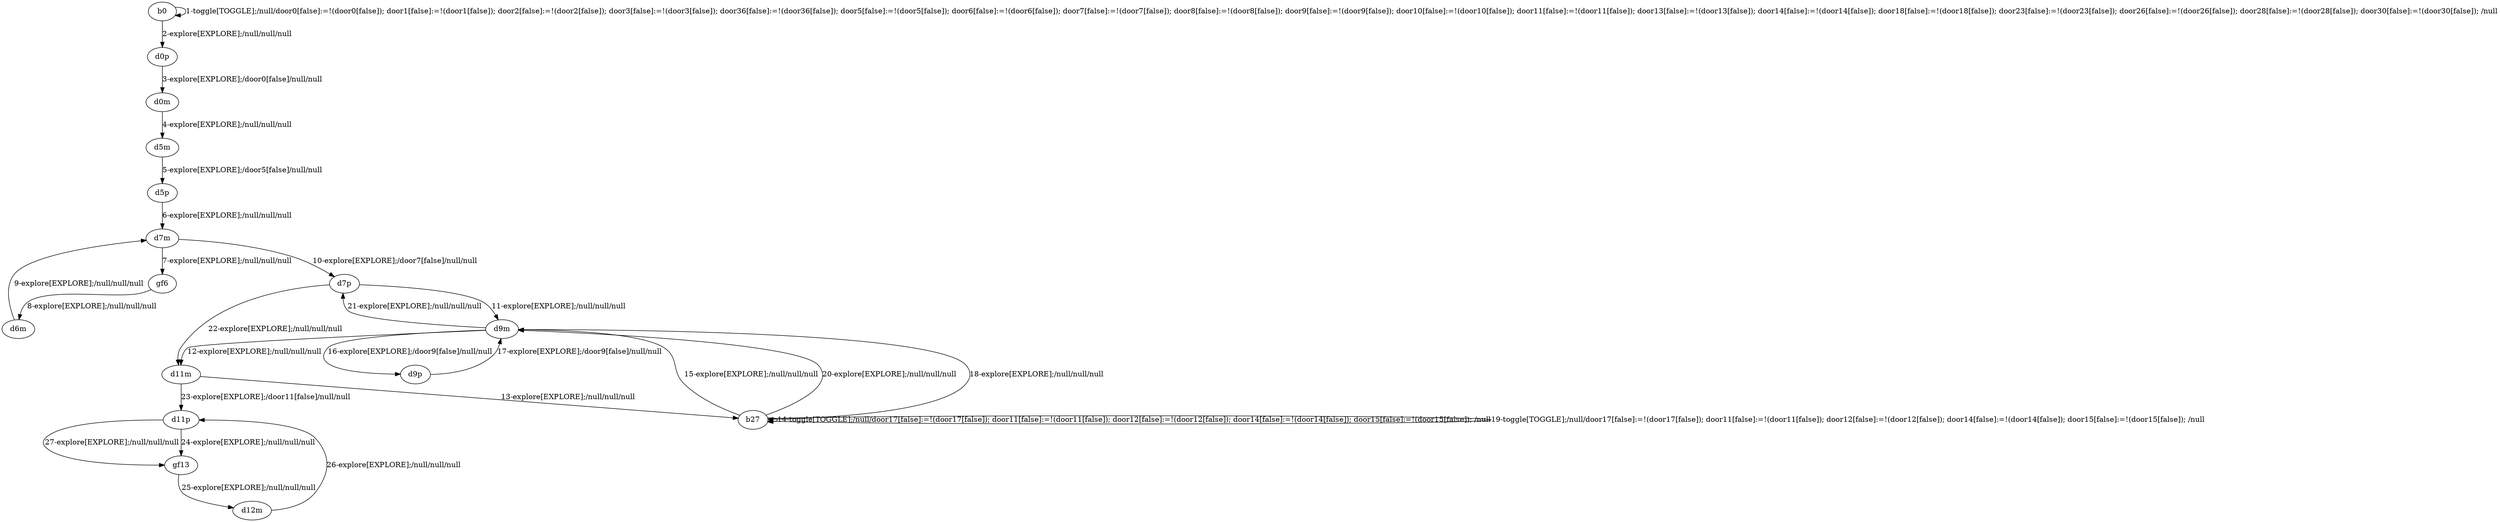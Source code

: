 # Total number of goals covered by this test: 1
# d12m --> d11p

digraph g {
"b0" -> "b0" [label = "1-toggle[TOGGLE];/null/door0[false]:=!(door0[false]); door1[false]:=!(door1[false]); door2[false]:=!(door2[false]); door3[false]:=!(door3[false]); door36[false]:=!(door36[false]); door5[false]:=!(door5[false]); door6[false]:=!(door6[false]); door7[false]:=!(door7[false]); door8[false]:=!(door8[false]); door9[false]:=!(door9[false]); door10[false]:=!(door10[false]); door11[false]:=!(door11[false]); door13[false]:=!(door13[false]); door14[false]:=!(door14[false]); door18[false]:=!(door18[false]); door23[false]:=!(door23[false]); door26[false]:=!(door26[false]); door28[false]:=!(door28[false]); door30[false]:=!(door30[false]); /null"];
"b0" -> "d0p" [label = "2-explore[EXPLORE];/null/null/null"];
"d0p" -> "d0m" [label = "3-explore[EXPLORE];/door0[false]/null/null"];
"d0m" -> "d5m" [label = "4-explore[EXPLORE];/null/null/null"];
"d5m" -> "d5p" [label = "5-explore[EXPLORE];/door5[false]/null/null"];
"d5p" -> "d7m" [label = "6-explore[EXPLORE];/null/null/null"];
"d7m" -> "gf6" [label = "7-explore[EXPLORE];/null/null/null"];
"gf6" -> "d6m" [label = "8-explore[EXPLORE];/null/null/null"];
"d6m" -> "d7m" [label = "9-explore[EXPLORE];/null/null/null"];
"d7m" -> "d7p" [label = "10-explore[EXPLORE];/door7[false]/null/null"];
"d7p" -> "d9m" [label = "11-explore[EXPLORE];/null/null/null"];
"d9m" -> "d11m" [label = "12-explore[EXPLORE];/null/null/null"];
"d11m" -> "b27" [label = "13-explore[EXPLORE];/null/null/null"];
"b27" -> "b27" [label = "14-toggle[TOGGLE];/null/door17[false]:=!(door17[false]); door11[false]:=!(door11[false]); door12[false]:=!(door12[false]); door14[false]:=!(door14[false]); door15[false]:=!(door15[false]); /null"];
"b27" -> "d9m" [label = "15-explore[EXPLORE];/null/null/null"];
"d9m" -> "d9p" [label = "16-explore[EXPLORE];/door9[false]/null/null"];
"d9p" -> "d9m" [label = "17-explore[EXPLORE];/door9[false]/null/null"];
"d9m" -> "b27" [label = "18-explore[EXPLORE];/null/null/null"];
"b27" -> "b27" [label = "19-toggle[TOGGLE];/null/door17[false]:=!(door17[false]); door11[false]:=!(door11[false]); door12[false]:=!(door12[false]); door14[false]:=!(door14[false]); door15[false]:=!(door15[false]); /null"];
"b27" -> "d9m" [label = "20-explore[EXPLORE];/null/null/null"];
"d9m" -> "d7p" [label = "21-explore[EXPLORE];/null/null/null"];
"d7p" -> "d11m" [label = "22-explore[EXPLORE];/null/null/null"];
"d11m" -> "d11p" [label = "23-explore[EXPLORE];/door11[false]/null/null"];
"d11p" -> "gf13" [label = "24-explore[EXPLORE];/null/null/null"];
"gf13" -> "d12m" [label = "25-explore[EXPLORE];/null/null/null"];
"d12m" -> "d11p" [label = "26-explore[EXPLORE];/null/null/null"];
"d11p" -> "gf13" [label = "27-explore[EXPLORE];/null/null/null"];
}